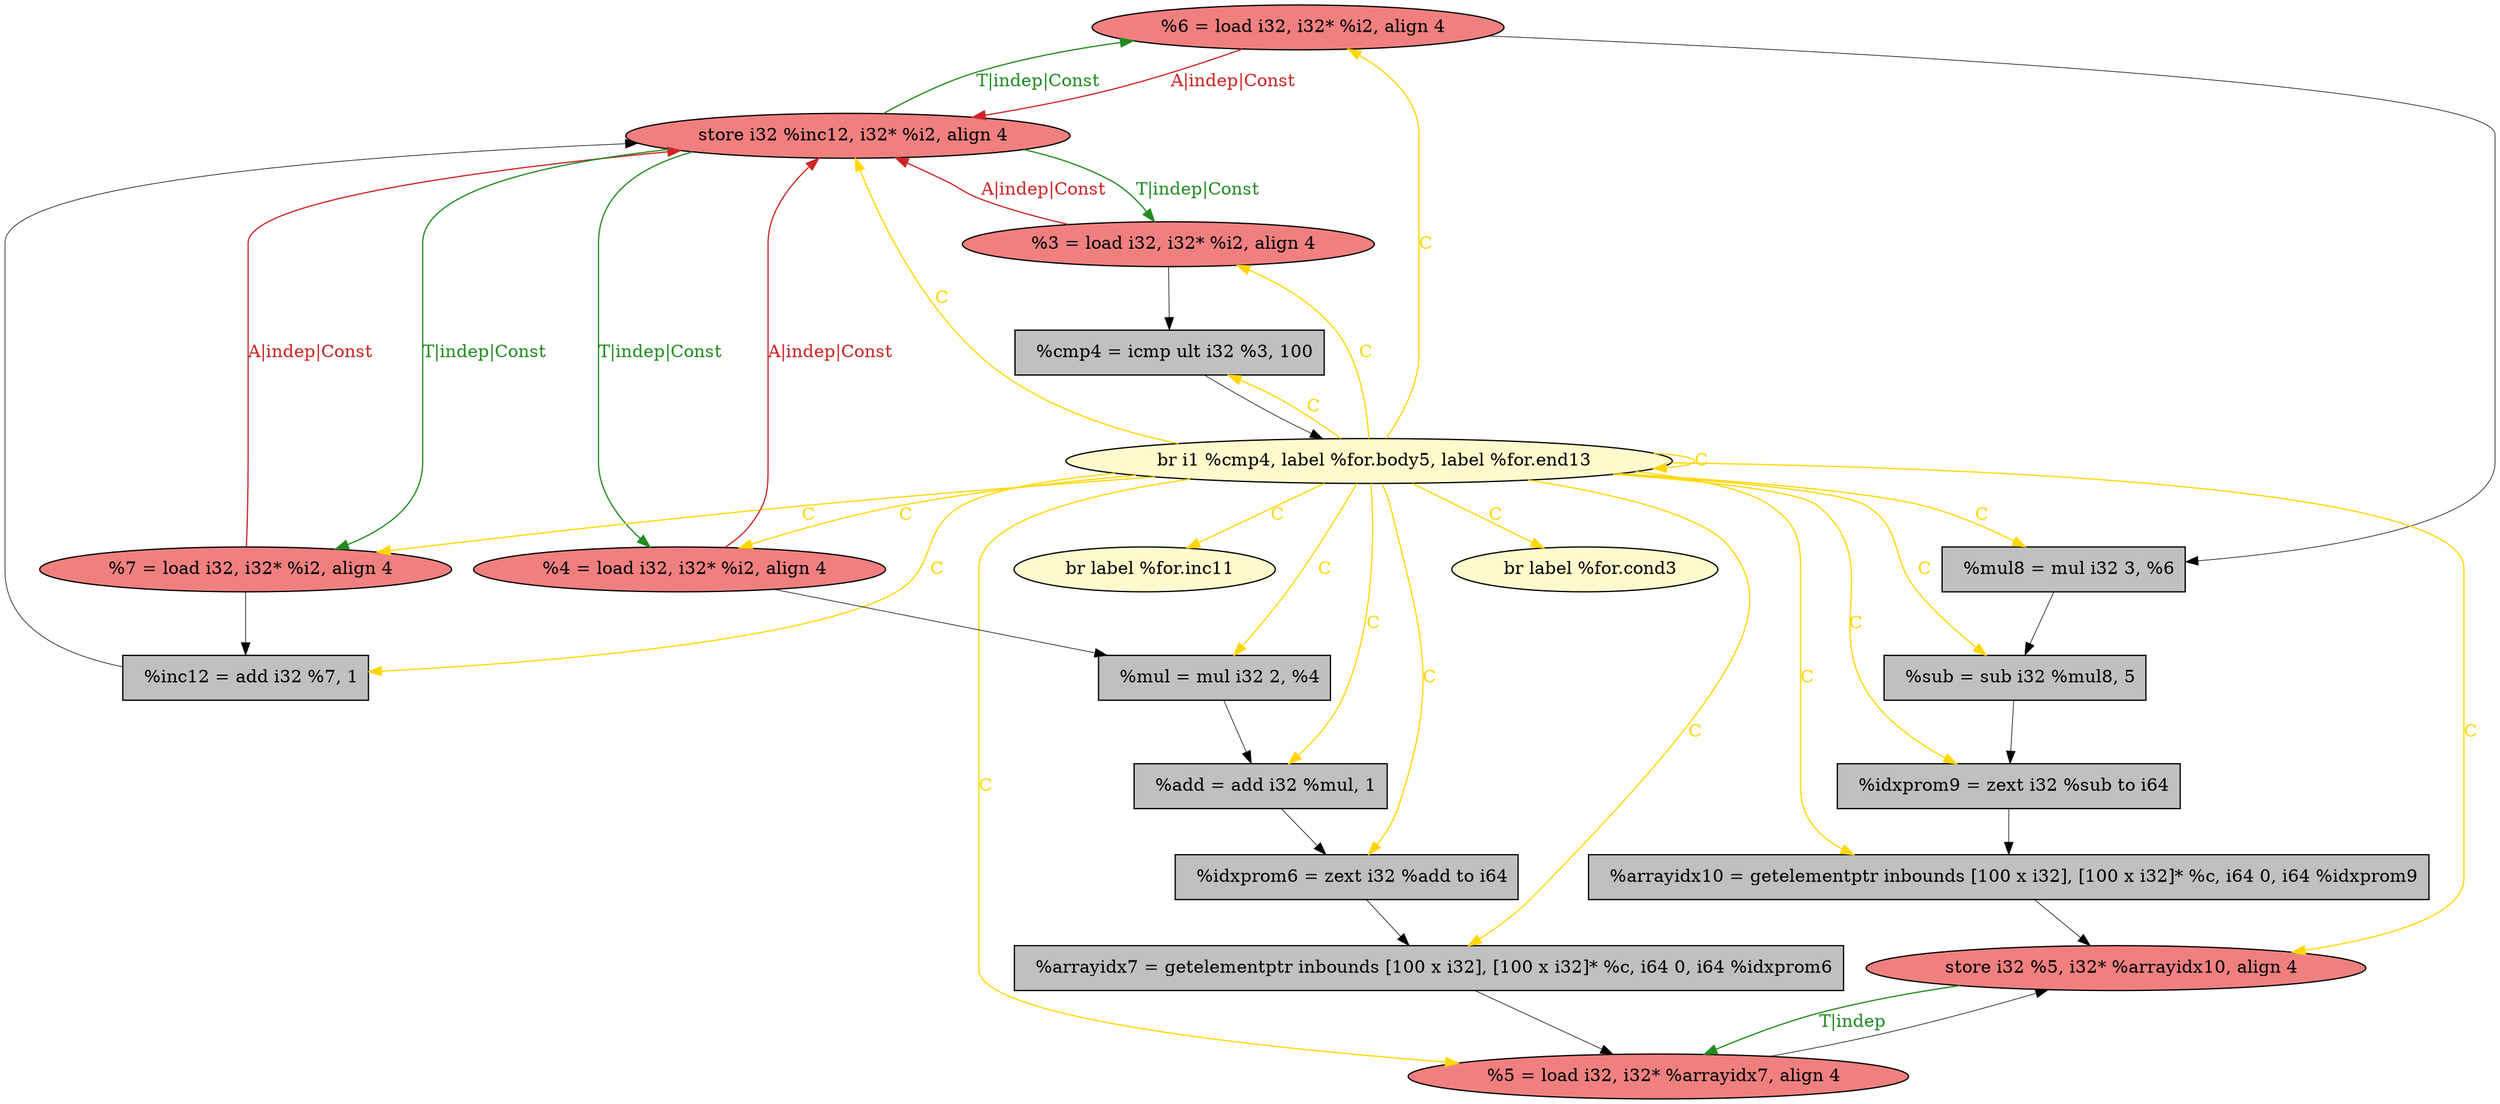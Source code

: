
digraph G {


node301 [fillcolor=lightcoral,label="  %6 = load i32, i32* %i2, align 4",shape=ellipse,style=filled ]
node300 [fillcolor=lemonchiffon,label="  br label %for.cond3",shape=ellipse,style=filled ]
node298 [fillcolor=grey,label="  %idxprom6 = zext i32 %add to i64",shape=rectangle,style=filled ]
node287 [fillcolor=grey,label="  %mul = mul i32 2, %4",shape=rectangle,style=filled ]
node286 [fillcolor=grey,label="  %cmp4 = icmp ult i32 %3, 100",shape=rectangle,style=filled ]
node285 [fillcolor=grey,label="  %arrayidx10 = getelementptr inbounds [100 x i32], [100 x i32]* %c, i64 0, i64 %idxprom9",shape=rectangle,style=filled ]
node299 [fillcolor=lightcoral,label="  %5 = load i32, i32* %arrayidx7, align 4",shape=ellipse,style=filled ]
node284 [fillcolor=grey,label="  %mul8 = mul i32 3, %6",shape=rectangle,style=filled ]
node292 [fillcolor=lightcoral,label="  %7 = load i32, i32* %i2, align 4",shape=ellipse,style=filled ]
node282 [fillcolor=lemonchiffon,label="  br label %for.inc11",shape=ellipse,style=filled ]
node291 [fillcolor=grey,label="  %inc12 = add i32 %7, 1",shape=rectangle,style=filled ]
node294 [fillcolor=lightcoral,label="  store i32 %inc12, i32* %i2, align 4",shape=ellipse,style=filled ]
node288 [fillcolor=grey,label="  %arrayidx7 = getelementptr inbounds [100 x i32], [100 x i32]* %c, i64 0, i64 %idxprom6",shape=rectangle,style=filled ]
node297 [fillcolor=lemonchiffon,label="  br i1 %cmp4, label %for.body5, label %for.end13",shape=ellipse,style=filled ]
node289 [fillcolor=lightcoral,label="  %4 = load i32, i32* %i2, align 4",shape=ellipse,style=filled ]
node283 [fillcolor=grey,label="  %sub = sub i32 %mul8, 5",shape=rectangle,style=filled ]
node293 [fillcolor=lightcoral,label="  store i32 %5, i32* %arrayidx10, align 4",shape=ellipse,style=filled ]
node290 [fillcolor=grey,label="  %add = add i32 %mul, 1",shape=rectangle,style=filled ]
node295 [fillcolor=lightcoral,label="  %3 = load i32, i32* %i2, align 4",shape=ellipse,style=filled ]
node296 [fillcolor=grey,label="  %idxprom9 = zext i32 %sub to i64",shape=rectangle,style=filled ]

node297->node288 [style=solid,color=gold,label="C",penwidth=1.0,fontcolor=gold ]
node297->node298 [style=solid,color=gold,label="C",penwidth=1.0,fontcolor=gold ]
node297->node289 [style=solid,color=gold,label="C",penwidth=1.0,fontcolor=gold ]
node294->node292 [style=solid,color=forestgreen,label="T|indep|Const",penwidth=1.0,fontcolor=forestgreen ]
node297->node285 [style=solid,color=gold,label="C",penwidth=1.0,fontcolor=gold ]
node297->node297 [style=solid,color=gold,label="C",penwidth=1.0,fontcolor=gold ]
node286->node297 [style=solid,color=black,label="",penwidth=0.5,fontcolor=black ]
node295->node286 [style=solid,color=black,label="",penwidth=0.5,fontcolor=black ]
node291->node294 [style=solid,color=black,label="",penwidth=0.5,fontcolor=black ]
node301->node294 [style=solid,color=firebrick3,label="A|indep|Const",penwidth=1.0,fontcolor=firebrick3 ]
node297->node286 [style=solid,color=gold,label="C",penwidth=1.0,fontcolor=gold ]
node290->node298 [style=solid,color=black,label="",penwidth=0.5,fontcolor=black ]
node297->node292 [style=solid,color=gold,label="C",penwidth=1.0,fontcolor=gold ]
node301->node284 [style=solid,color=black,label="",penwidth=0.5,fontcolor=black ]
node297->node301 [style=solid,color=gold,label="C",penwidth=1.0,fontcolor=gold ]
node292->node294 [style=solid,color=firebrick3,label="A|indep|Const",penwidth=1.0,fontcolor=firebrick3 ]
node297->node296 [style=solid,color=gold,label="C",penwidth=1.0,fontcolor=gold ]
node294->node301 [style=solid,color=forestgreen,label="T|indep|Const",penwidth=1.0,fontcolor=forestgreen ]
node297->node284 [style=solid,color=gold,label="C",penwidth=1.0,fontcolor=gold ]
node297->node299 [style=solid,color=gold,label="C",penwidth=1.0,fontcolor=gold ]
node297->node290 [style=solid,color=gold,label="C",penwidth=1.0,fontcolor=gold ]
node294->node295 [style=solid,color=forestgreen,label="T|indep|Const",penwidth=1.0,fontcolor=forestgreen ]
node297->node283 [style=solid,color=gold,label="C",penwidth=1.0,fontcolor=gold ]
node299->node293 [style=solid,color=black,label="",penwidth=0.5,fontcolor=black ]
node295->node294 [style=solid,color=firebrick3,label="A|indep|Const",penwidth=1.0,fontcolor=firebrick3 ]
node289->node287 [style=solid,color=black,label="",penwidth=0.5,fontcolor=black ]
node293->node299 [style=solid,color=forestgreen,label="T|indep",penwidth=1.0,fontcolor=forestgreen ]
node285->node293 [style=solid,color=black,label="",penwidth=0.5,fontcolor=black ]
node296->node285 [style=solid,color=black,label="",penwidth=0.5,fontcolor=black ]
node298->node288 [style=solid,color=black,label="",penwidth=0.5,fontcolor=black ]
node287->node290 [style=solid,color=black,label="",penwidth=0.5,fontcolor=black ]
node297->node291 [style=solid,color=gold,label="C",penwidth=1.0,fontcolor=gold ]
node292->node291 [style=solid,color=black,label="",penwidth=0.5,fontcolor=black ]
node297->node293 [style=solid,color=gold,label="C",penwidth=1.0,fontcolor=gold ]
node284->node283 [style=solid,color=black,label="",penwidth=0.5,fontcolor=black ]
node294->node289 [style=solid,color=forestgreen,label="T|indep|Const",penwidth=1.0,fontcolor=forestgreen ]
node297->node287 [style=solid,color=gold,label="C",penwidth=1.0,fontcolor=gold ]
node283->node296 [style=solid,color=black,label="",penwidth=0.5,fontcolor=black ]
node297->node294 [style=solid,color=gold,label="C",penwidth=1.0,fontcolor=gold ]
node289->node294 [style=solid,color=firebrick3,label="A|indep|Const",penwidth=1.0,fontcolor=firebrick3 ]
node288->node299 [style=solid,color=black,label="",penwidth=0.5,fontcolor=black ]
node297->node282 [style=solid,color=gold,label="C",penwidth=1.0,fontcolor=gold ]
node297->node295 [style=solid,color=gold,label="C",penwidth=1.0,fontcolor=gold ]
node297->node300 [style=solid,color=gold,label="C",penwidth=1.0,fontcolor=gold ]


}
